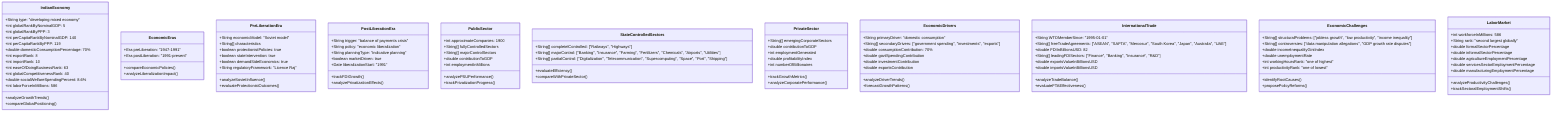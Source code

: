classDiagram
    class IndianEconomy {
        +String type: "developing mixed economy"
        +int globalRankByNominalGDP: 5
        +int globalRankByPPP: 3
        +int perCapitaRankByNominalGDP: 140
        +int perCapitaRankByPPP: 119
        +double domesticConsumptionPercentage: 70%
        +int exportRank: 8
        +int importRank: 10
        +int easeOfDoingBusinessRank: 63
        +int globalCompetitivenessRank: 40
        +double socialWelfareSpendingPercent: 8.6%
        +int laborForceInMillions: 586
        +analyzeGrowthTrends()
        +compareGlobalPositioning()
    }
    class EconomicEras {
        +Era preLiberation: "1947-1991"
        +Era postLiberation: "1991-present"
        +compareEconomicPolicies()
        +analyzeLiberalizationImpact()
    }
    class PreLiberationEra {
        +String economicModel: "Soviet model"
        +String[] characteristics
        +boolean protectionistPolicies: true
        +boolean stateIntervention: true
        +boolean demandSideEconomics: true
        +String regulatoryFramework: "Licence Raj"
        +analyzeSovietInfluence()
        +evaluateProtectionistOutcomes()
    }
    class PostLiberationEra {
        +String trigger: "balance of payments crisis"
        +String policy: "economic liberalization"
        +String planningType: "indicative planning"
        +boolean marketDriven: true
        +Date liberalizationStart: "1991"
        +trackFDIGrowth()
        +analyzePrivatizationEffects()
    }
    class PublicSector {
        +int approximateCompanies: 1900
        +String[] fullyControlledSectors
        +String[] majorControlSectors
        +double contributionToGDP
        +int employmentInMillions
        +analyzePSUPerformance()
        +trackPrivatizationProgress()
    }
    class StateControlledSectors {
        +String[] completelControlled: ["Railways", "Highways"]
        +String[] majorControl: ["Banking", "Insurance", "Farming", "Fertilizers", "Chemicals", "Airports", "Utilities"]
        +String[] partialControl: ["Digitalization", "Telecommunication", "Supercomputing", "Space", "Port", "Shipping"]
        +evaluateEfficiency()
        +compareWithPrivateSector()
    }
    class PrivateSector {
        +String[] emergingCorporateSectors
        +double contributionToGDP
        +int employmentGenerated
        +double profitabilityIndex
        +int numberOfBillionaires
        +trackGrowthMetrics()
        +analyzeCorporatePerformance()
    }
    class EconomicDrivers {
        +String primaryDriver: "domestic consumption"
        +String[] secondaryDrivers: ["government spending", "investments", "exports"]
        +double consumptionContribution: 70%
        +double govtSpendingContribution
        +double investmentContribution
        +double exportsContribution
        +analyzeDriverTrends()
        +forecastGrowthPatterns()
    }
    class InternationalTrade {
        +String WTOMemberSince: "1995-01-01"
        +String[] freeTradeAgreements: ["ASEAN", "SAFTA", "Mercosur", "South Korea", "Japan", "Australia", "UAE"]
        +double FDIInBillionsUSD: 82
        +String[] leadingFDISectors: ["Finance", "Banking", "Insurance", "R&D"]
        +double exportsValueInBillionsUSD
        +double importsValueInBillionsUSD
        +analyzeTradeBalance()
        +evaluateFTAEffectiveness()
    }
    class EconomicChallenges {
        +String[] structuralProblems: ["jobless growth", "low productivity", "income inequality"]
        +String[] controversies: ["data manipulation allegations", "GDP growth rate disputes"]
        +double incomeInequalityGiniIndex
        +double unemploymentRate
        +int workingHoursRank: "one of highest"
        +int productivityRank: "one of lowest"
        +identifyRootCauses()
        +proposePolicyReforms()
    }
    class LaborMarket {
        +int workforceInMillions: 586
        +String rank: "second largest globally"
        +double formalSectorPercentage
        +double informalSectorPercentage
        +double agricultureEmploymentPercentage
        +double servicesSectorEmploymentPercentage
        +double manufacturingEmploymentPercentage
        +analyzeProductivityChallenges()
        +trackSectoralEmploymentShifts()
    }